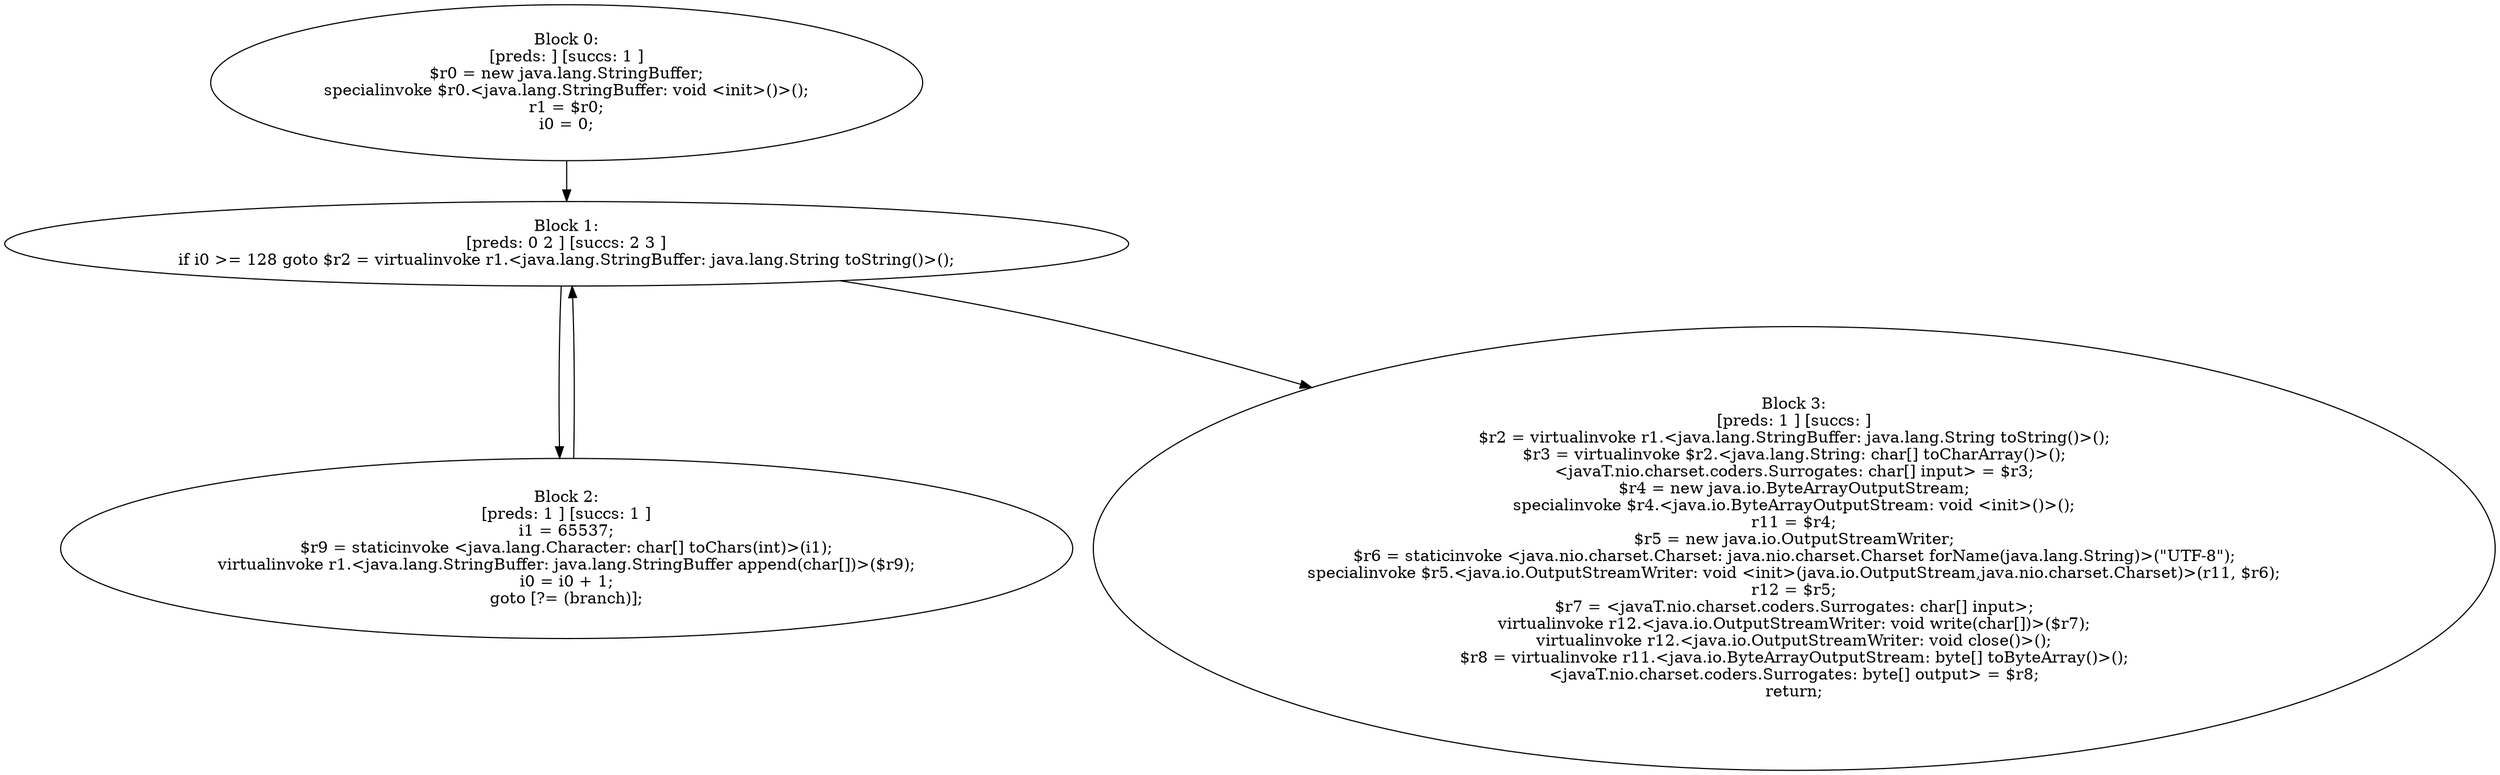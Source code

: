 digraph "unitGraph" {
    "Block 0:
[preds: ] [succs: 1 ]
$r0 = new java.lang.StringBuffer;
specialinvoke $r0.<java.lang.StringBuffer: void <init>()>();
r1 = $r0;
i0 = 0;
"
    "Block 1:
[preds: 0 2 ] [succs: 2 3 ]
if i0 >= 128 goto $r2 = virtualinvoke r1.<java.lang.StringBuffer: java.lang.String toString()>();
"
    "Block 2:
[preds: 1 ] [succs: 1 ]
i1 = 65537;
$r9 = staticinvoke <java.lang.Character: char[] toChars(int)>(i1);
virtualinvoke r1.<java.lang.StringBuffer: java.lang.StringBuffer append(char[])>($r9);
i0 = i0 + 1;
goto [?= (branch)];
"
    "Block 3:
[preds: 1 ] [succs: ]
$r2 = virtualinvoke r1.<java.lang.StringBuffer: java.lang.String toString()>();
$r3 = virtualinvoke $r2.<java.lang.String: char[] toCharArray()>();
<javaT.nio.charset.coders.Surrogates: char[] input> = $r3;
$r4 = new java.io.ByteArrayOutputStream;
specialinvoke $r4.<java.io.ByteArrayOutputStream: void <init>()>();
r11 = $r4;
$r5 = new java.io.OutputStreamWriter;
$r6 = staticinvoke <java.nio.charset.Charset: java.nio.charset.Charset forName(java.lang.String)>(\"UTF-8\");
specialinvoke $r5.<java.io.OutputStreamWriter: void <init>(java.io.OutputStream,java.nio.charset.Charset)>(r11, $r6);
r12 = $r5;
$r7 = <javaT.nio.charset.coders.Surrogates: char[] input>;
virtualinvoke r12.<java.io.OutputStreamWriter: void write(char[])>($r7);
virtualinvoke r12.<java.io.OutputStreamWriter: void close()>();
$r8 = virtualinvoke r11.<java.io.ByteArrayOutputStream: byte[] toByteArray()>();
<javaT.nio.charset.coders.Surrogates: byte[] output> = $r8;
return;
"
    "Block 0:
[preds: ] [succs: 1 ]
$r0 = new java.lang.StringBuffer;
specialinvoke $r0.<java.lang.StringBuffer: void <init>()>();
r1 = $r0;
i0 = 0;
"->"Block 1:
[preds: 0 2 ] [succs: 2 3 ]
if i0 >= 128 goto $r2 = virtualinvoke r1.<java.lang.StringBuffer: java.lang.String toString()>();
";
    "Block 1:
[preds: 0 2 ] [succs: 2 3 ]
if i0 >= 128 goto $r2 = virtualinvoke r1.<java.lang.StringBuffer: java.lang.String toString()>();
"->"Block 2:
[preds: 1 ] [succs: 1 ]
i1 = 65537;
$r9 = staticinvoke <java.lang.Character: char[] toChars(int)>(i1);
virtualinvoke r1.<java.lang.StringBuffer: java.lang.StringBuffer append(char[])>($r9);
i0 = i0 + 1;
goto [?= (branch)];
";
    "Block 1:
[preds: 0 2 ] [succs: 2 3 ]
if i0 >= 128 goto $r2 = virtualinvoke r1.<java.lang.StringBuffer: java.lang.String toString()>();
"->"Block 3:
[preds: 1 ] [succs: ]
$r2 = virtualinvoke r1.<java.lang.StringBuffer: java.lang.String toString()>();
$r3 = virtualinvoke $r2.<java.lang.String: char[] toCharArray()>();
<javaT.nio.charset.coders.Surrogates: char[] input> = $r3;
$r4 = new java.io.ByteArrayOutputStream;
specialinvoke $r4.<java.io.ByteArrayOutputStream: void <init>()>();
r11 = $r4;
$r5 = new java.io.OutputStreamWriter;
$r6 = staticinvoke <java.nio.charset.Charset: java.nio.charset.Charset forName(java.lang.String)>(\"UTF-8\");
specialinvoke $r5.<java.io.OutputStreamWriter: void <init>(java.io.OutputStream,java.nio.charset.Charset)>(r11, $r6);
r12 = $r5;
$r7 = <javaT.nio.charset.coders.Surrogates: char[] input>;
virtualinvoke r12.<java.io.OutputStreamWriter: void write(char[])>($r7);
virtualinvoke r12.<java.io.OutputStreamWriter: void close()>();
$r8 = virtualinvoke r11.<java.io.ByteArrayOutputStream: byte[] toByteArray()>();
<javaT.nio.charset.coders.Surrogates: byte[] output> = $r8;
return;
";
    "Block 2:
[preds: 1 ] [succs: 1 ]
i1 = 65537;
$r9 = staticinvoke <java.lang.Character: char[] toChars(int)>(i1);
virtualinvoke r1.<java.lang.StringBuffer: java.lang.StringBuffer append(char[])>($r9);
i0 = i0 + 1;
goto [?= (branch)];
"->"Block 1:
[preds: 0 2 ] [succs: 2 3 ]
if i0 >= 128 goto $r2 = virtualinvoke r1.<java.lang.StringBuffer: java.lang.String toString()>();
";
}
